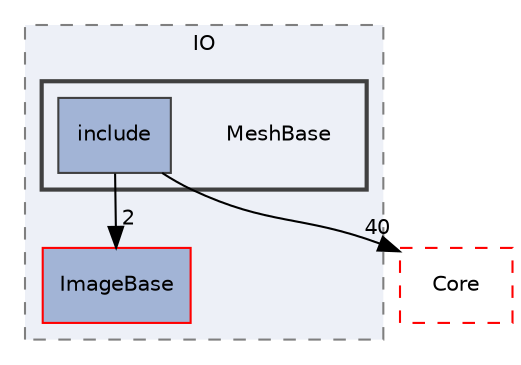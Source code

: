 digraph "MeshBase"
{
 // LATEX_PDF_SIZE
  edge [fontname="Helvetica",fontsize="10",labelfontname="Helvetica",labelfontsize="10"];
  node [fontname="Helvetica",fontsize="10",shape=record];
  compound=true
  subgraph clusterdir_367545fbb67972528c5e9da3f2610d14 {
    graph [ bgcolor="#edf0f7", pencolor="grey50", style="filled,dashed,", label="IO", fontname="Helvetica", fontsize="10", URL="dir_367545fbb67972528c5e9da3f2610d14.html"]
  dir_020f7385454ba6ea738f2859cea00f45 [shape=box, label="ImageBase", style="filled,", fillcolor="#a2b4d6", color="red", URL="dir_020f7385454ba6ea738f2859cea00f45.html"];
  subgraph clusterdir_ed747c199e74b08368b2744f35933cef {
    graph [ bgcolor="#edf0f7", pencolor="grey25", style="filled,bold,", label="", fontname="Helvetica", fontsize="10", URL="dir_ed747c199e74b08368b2744f35933cef.html"]
    dir_ed747c199e74b08368b2744f35933cef [shape=plaintext, label="MeshBase"];
  dir_825b8e2b74a1449bfb16799b6d312ee3 [shape=box, label="include", style="filled,", fillcolor="#a2b4d6", color="grey25", URL="dir_825b8e2b74a1449bfb16799b6d312ee3.html"];
  }
  }
  dir_cac7f9cecb9aa42a0bd05452dddd8a21 [shape=box, label="Core", style="dashed,", fillcolor="#edf0f7", color="red", URL="dir_cac7f9cecb9aa42a0bd05452dddd8a21.html"];
  dir_825b8e2b74a1449bfb16799b6d312ee3->dir_020f7385454ba6ea738f2859cea00f45 [headlabel="2", labeldistance=1.5 headhref="dir_000125_000046.html"];
  dir_825b8e2b74a1449bfb16799b6d312ee3->dir_cac7f9cecb9aa42a0bd05452dddd8a21 [headlabel="40", labeldistance=1.5 headhref="dir_000125_000014.html"];
}
